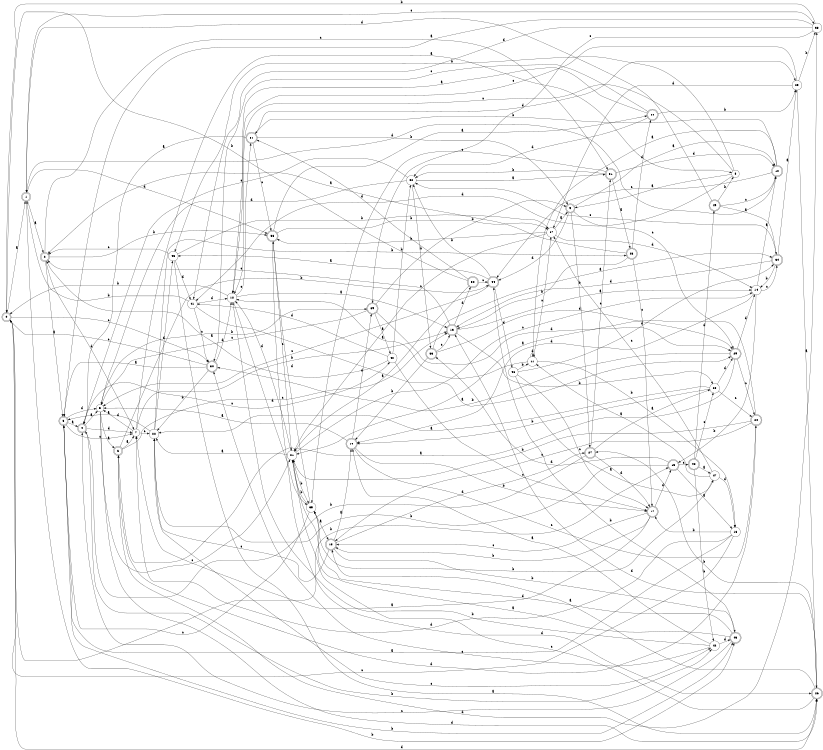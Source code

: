 digraph n42_9 {
__start0 [label="" shape="none"];

rankdir=LR;
size="8,5";

s0 [style="rounded,filled", color="black", fillcolor="white" shape="doublecircle", label="0"];
s1 [style="rounded,filled", color="black", fillcolor="white" shape="doublecircle", label="1"];
s2 [style="rounded,filled", color="black", fillcolor="white" shape="doublecircle", label="2"];
s3 [style="rounded,filled", color="black", fillcolor="white" shape="doublecircle", label="3"];
s4 [style="rounded,filled", color="black", fillcolor="white" shape="doublecircle", label="4"];
s5 [style="filled", color="black", fillcolor="white" shape="circle", label="5"];
s6 [style="rounded,filled", color="black", fillcolor="white" shape="doublecircle", label="6"];
s7 [style="filled", color="black", fillcolor="white" shape="circle", label="7"];
s8 [style="filled", color="black", fillcolor="white" shape="circle", label="8"];
s9 [style="rounded,filled", color="black", fillcolor="white" shape="doublecircle", label="9"];
s10 [style="rounded,filled", color="black", fillcolor="white" shape="doublecircle", label="10"];
s11 [style="filled", color="black", fillcolor="white" shape="circle", label="11"];
s12 [style="filled", color="black", fillcolor="white" shape="circle", label="12"];
s13 [style="rounded,filled", color="black", fillcolor="white" shape="doublecircle", label="13"];
s14 [style="filled", color="black", fillcolor="white" shape="circle", label="14"];
s15 [style="rounded,filled", color="black", fillcolor="white" shape="doublecircle", label="15"];
s16 [style="filled", color="black", fillcolor="white" shape="circle", label="16"];
s17 [style="rounded,filled", color="black", fillcolor="white" shape="doublecircle", label="17"];
s18 [style="rounded,filled", color="black", fillcolor="white" shape="doublecircle", label="18"];
s19 [style="rounded,filled", color="black", fillcolor="white" shape="doublecircle", label="19"];
s20 [style="rounded,filled", color="black", fillcolor="white" shape="doublecircle", label="20"];
s21 [style="filled", color="black", fillcolor="white" shape="circle", label="21"];
s22 [style="filled", color="black", fillcolor="white" shape="circle", label="22"];
s23 [style="rounded,filled", color="black", fillcolor="white" shape="doublecircle", label="23"];
s24 [style="rounded,filled", color="black", fillcolor="white" shape="doublecircle", label="24"];
s25 [style="filled", color="black", fillcolor="white" shape="circle", label="25"];
s26 [style="rounded,filled", color="black", fillcolor="white" shape="doublecircle", label="26"];
s27 [style="rounded,filled", color="black", fillcolor="white" shape="doublecircle", label="27"];
s28 [style="filled", color="black", fillcolor="white" shape="circle", label="28"];
s29 [style="rounded,filled", color="black", fillcolor="white" shape="doublecircle", label="29"];
s30 [style="rounded,filled", color="black", fillcolor="white" shape="doublecircle", label="30"];
s31 [style="rounded,filled", color="black", fillcolor="white" shape="doublecircle", label="31"];
s32 [style="filled", color="black", fillcolor="white" shape="circle", label="32"];
s33 [style="rounded,filled", color="black", fillcolor="white" shape="doublecircle", label="33"];
s34 [style="rounded,filled", color="black", fillcolor="white" shape="doublecircle", label="34"];
s35 [style="filled", color="black", fillcolor="white" shape="circle", label="35"];
s36 [style="rounded,filled", color="black", fillcolor="white" shape="doublecircle", label="36"];
s37 [style="filled", color="black", fillcolor="white" shape="circle", label="37"];
s38 [style="filled", color="black", fillcolor="white" shape="circle", label="38"];
s39 [style="rounded,filled", color="black", fillcolor="white" shape="doublecircle", label="39"];
s40 [style="filled", color="black", fillcolor="white" shape="circle", label="40"];
s41 [style="filled", color="black", fillcolor="white" shape="circle", label="41"];
s42 [style="filled", color="black", fillcolor="white" shape="circle", label="42"];
s43 [style="rounded,filled", color="black", fillcolor="white" shape="doublecircle", label="43"];
s44 [style="rounded,filled", color="black", fillcolor="white" shape="doublecircle", label="44"];
s45 [style="filled", color="black", fillcolor="white" shape="circle", label="45"];
s46 [style="filled", color="black", fillcolor="white" shape="circle", label="46"];
s47 [style="filled", color="black", fillcolor="white" shape="circle", label="47"];
s48 [style="rounded,filled", color="black", fillcolor="white" shape="doublecircle", label="48"];
s49 [style="rounded,filled", color="black", fillcolor="white" shape="doublecircle", label="49"];
s50 [style="rounded,filled", color="black", fillcolor="white" shape="doublecircle", label="50"];
s51 [style="rounded,filled", color="black", fillcolor="white" shape="doublecircle", label="51"];
s0 -> s1 [label="a"];
s0 -> s15 [label="b"];
s0 -> s30 [label="c"];
s0 -> s26 [label="d"];
s1 -> s2 [label="a"];
s1 -> s43 [label="b"];
s1 -> s38 [label="c"];
s1 -> s36 [label="d"];
s2 -> s3 [label="a"];
s2 -> s36 [label="b"];
s2 -> s31 [label="c"];
s2 -> s7 [label="d"];
s3 -> s4 [label="a"];
s3 -> s43 [label="b"];
s3 -> s7 [label="c"];
s3 -> s5 [label="d"];
s4 -> s5 [label="a"];
s4 -> s42 [label="b"];
s4 -> s40 [label="c"];
s4 -> s7 [label="d"];
s5 -> s6 [label="a"];
s5 -> s39 [label="b"];
s5 -> s21 [label="c"];
s5 -> s26 [label="d"];
s6 -> s7 [label="a"];
s6 -> s44 [label="b"];
s6 -> s13 [label="c"];
s6 -> s38 [label="d"];
s7 -> s8 [label="a"];
s7 -> s13 [label="b"];
s7 -> s22 [label="c"];
s7 -> s5 [label="d"];
s8 -> s9 [label="a"];
s8 -> s45 [label="b"];
s8 -> s12 [label="c"];
s8 -> s41 [label="d"];
s9 -> s10 [label="a"];
s9 -> s27 [label="b"];
s9 -> s29 [label="c"];
s9 -> s44 [label="d"];
s10 -> s11 [label="a"];
s10 -> s51 [label="b"];
s10 -> s44 [label="c"];
s10 -> s1 [label="d"];
s11 -> s12 [label="a"];
s11 -> s16 [label="b"];
s11 -> s37 [label="c"];
s11 -> s11 [label="d"];
s12 -> s13 [label="a"];
s12 -> s0 [label="b"];
s12 -> s51 [label="c"];
s12 -> s35 [label="d"];
s13 -> s14 [label="a"];
s13 -> s28 [label="b"];
s13 -> s2 [label="c"];
s13 -> s50 [label="d"];
s14 -> s10 [label="a"];
s14 -> s15 [label="b"];
s14 -> s34 [label="c"];
s14 -> s19 [label="d"];
s15 -> s16 [label="a"];
s15 -> s22 [label="b"];
s15 -> s48 [label="c"];
s15 -> s33 [label="d"];
s16 -> s3 [label="a"];
s16 -> s17 [label="b"];
s16 -> s0 [label="c"];
s16 -> s7 [label="d"];
s17 -> s7 [label="a"];
s17 -> s18 [label="b"];
s17 -> s18 [label="c"];
s17 -> s15 [label="d"];
s18 -> s19 [label="a"];
s18 -> s43 [label="b"];
s18 -> s22 [label="c"];
s18 -> s27 [label="d"];
s19 -> s5 [label="a"];
s19 -> s17 [label="b"];
s19 -> s20 [label="c"];
s19 -> s39 [label="d"];
s20 -> s21 [label="a"];
s20 -> s21 [label="b"];
s20 -> s18 [label="c"];
s20 -> s6 [label="d"];
s21 -> s22 [label="a"];
s21 -> s35 [label="b"];
s21 -> s14 [label="c"];
s21 -> s12 [label="d"];
s22 -> s3 [label="a"];
s22 -> s23 [label="b"];
s22 -> s42 [label="c"];
s22 -> s45 [label="d"];
s23 -> s2 [label="a"];
s23 -> s13 [label="b"];
s23 -> s17 [label="c"];
s23 -> s24 [label="d"];
s24 -> s12 [label="a"];
s24 -> s25 [label="b"];
s24 -> s30 [label="c"];
s24 -> s32 [label="d"];
s25 -> s26 [label="a"];
s25 -> s38 [label="b"];
s25 -> s12 [label="c"];
s25 -> s37 [label="d"];
s26 -> s18 [label="a"];
s26 -> s27 [label="b"];
s26 -> s21 [label="c"];
s26 -> s13 [label="d"];
s27 -> s28 [label="a"];
s27 -> s4 [label="b"];
s27 -> s31 [label="c"];
s27 -> s17 [label="d"];
s28 -> s22 [label="a"];
s28 -> s19 [label="b"];
s28 -> s20 [label="c"];
s28 -> s29 [label="d"];
s29 -> s6 [label="a"];
s29 -> s30 [label="b"];
s29 -> s20 [label="c"];
s29 -> s14 [label="d"];
s30 -> s3 [label="a"];
s30 -> s22 [label="b"];
s30 -> s0 [label="c"];
s30 -> s12 [label="d"];
s31 -> s23 [label="a"];
s31 -> s32 [label="b"];
s31 -> s35 [label="c"];
s31 -> s10 [label="d"];
s32 -> s31 [label="a"];
s32 -> s33 [label="b"];
s32 -> s4 [label="c"];
s32 -> s5 [label="d"];
s33 -> s34 [label="a"];
s33 -> s19 [label="b"];
s33 -> s13 [label="c"];
s33 -> s29 [label="d"];
s34 -> s25 [label="a"];
s34 -> s14 [label="b"];
s34 -> s32 [label="c"];
s34 -> s13 [label="d"];
s35 -> s18 [label="a"];
s35 -> s21 [label="b"];
s35 -> s3 [label="c"];
s35 -> s36 [label="d"];
s36 -> s24 [label="a"];
s36 -> s37 [label="b"];
s36 -> s21 [label="c"];
s36 -> s26 [label="d"];
s37 -> s9 [label="a"];
s37 -> s36 [label="b"];
s37 -> s21 [label="c"];
s37 -> s14 [label="d"];
s38 -> s3 [label="a"];
s38 -> s0 [label="b"];
s38 -> s39 [label="c"];
s38 -> s41 [label="d"];
s39 -> s40 [label="a"];
s39 -> s9 [label="b"];
s39 -> s5 [label="c"];
s39 -> s29 [label="d"];
s40 -> s2 [label="a"];
s40 -> s32 [label="b"];
s40 -> s17 [label="c"];
s40 -> s41 [label="d"];
s41 -> s29 [label="a"];
s41 -> s1 [label="b"];
s41 -> s30 [label="c"];
s41 -> s12 [label="d"];
s42 -> s19 [label="a"];
s42 -> s12 [label="b"];
s42 -> s30 [label="c"];
s42 -> s43 [label="d"];
s43 -> s21 [label="a"];
s43 -> s44 [label="b"];
s43 -> s4 [label="c"];
s43 -> s35 [label="d"];
s44 -> s45 [label="a"];
s44 -> s32 [label="b"];
s44 -> s5 [label="c"];
s44 -> s46 [label="d"];
s45 -> s26 [label="a"];
s45 -> s37 [label="b"];
s45 -> s2 [label="c"];
s45 -> s41 [label="d"];
s46 -> s47 [label="a"];
s46 -> s11 [label="b"];
s46 -> s17 [label="c"];
s46 -> s34 [label="d"];
s47 -> s11 [label="a"];
s47 -> s35 [label="b"];
s47 -> s37 [label="c"];
s47 -> s16 [label="d"];
s48 -> s47 [label="a"];
s48 -> s42 [label="b"];
s48 -> s28 [label="c"];
s48 -> s49 [label="d"];
s49 -> s34 [label="a"];
s49 -> s8 [label="b"];
s49 -> s10 [label="c"];
s49 -> s1 [label="d"];
s50 -> s21 [label="a"];
s50 -> s0 [label="b"];
s50 -> s44 [label="c"];
s50 -> s51 [label="d"];
s51 -> s4 [label="a"];
s51 -> s9 [label="b"];
s51 -> s36 [label="c"];
s51 -> s25 [label="d"];

}